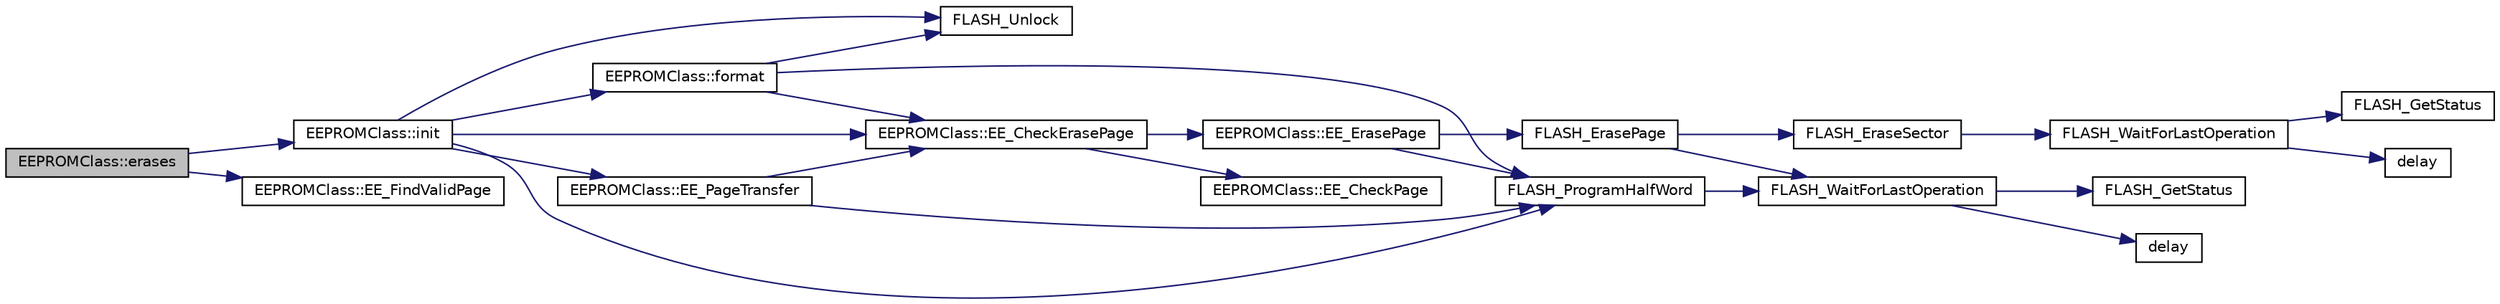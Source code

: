 digraph "EEPROMClass::erases"
{
 // INTERACTIVE_SVG=YES
  edge [fontname="Helvetica",fontsize="10",labelfontname="Helvetica",labelfontsize="10"];
  node [fontname="Helvetica",fontsize="10",shape=record];
  rankdir="LR";
  Node1 [label="EEPROMClass::erases",height=0.2,width=0.4,color="black", fillcolor="grey75", style="filled" fontcolor="black"];
  Node1 -> Node2 [color="midnightblue",fontsize="10",style="solid",fontname="Helvetica"];
  Node2 [label="EEPROMClass::init",height=0.2,width=0.4,color="black", fillcolor="white", style="filled",URL="$classEEPROMClass.html#a9e3825e66fd8112ed3768f726537c8c6"];
  Node2 -> Node3 [color="midnightblue",fontsize="10",style="solid",fontname="Helvetica"];
  Node3 [label="FLASH_Unlock",height=0.2,width=0.4,color="black", fillcolor="white", style="filled",URL="$flash__stm32_8h.html#a4084d0184bab463a1579271bf474aaef",tooltip="Unlocks the FLASH Program Erase Controller. "];
  Node2 -> Node4 [color="midnightblue",fontsize="10",style="solid",fontname="Helvetica"];
  Node4 [label="EEPROMClass::EE_CheckErasePage",height=0.2,width=0.4,color="black", fillcolor="white", style="filled",URL="$classEEPROMClass.html#a42fc5632d6e320e5c08b8acc86a144d6",tooltip="Check page for blank and erase it. "];
  Node4 -> Node5 [color="midnightblue",fontsize="10",style="solid",fontname="Helvetica"];
  Node5 [label="EEPROMClass::EE_CheckPage",height=0.2,width=0.4,color="black", fillcolor="white", style="filled",URL="$classEEPROMClass.html#a7c3abd6e5990304a54ed0d1dae724b2d",tooltip="Check page for blank. "];
  Node4 -> Node6 [color="midnightblue",fontsize="10",style="solid",fontname="Helvetica"];
  Node6 [label="EEPROMClass::EE_ErasePage",height=0.2,width=0.4,color="black", fillcolor="white", style="filled",URL="$classEEPROMClass.html#ad3725e57079ea532ce74bb4e76b211dd",tooltip="Erase page with increment erase counter (page + 2) "];
  Node6 -> Node7 [color="midnightblue",fontsize="10",style="solid",fontname="Helvetica"];
  Node7 [label="FLASH_ErasePage",height=0.2,width=0.4,color="black", fillcolor="white", style="filled",URL="$flash__stm32_8h.html#ab10d4a1c191d1d7f5b3a3b70927e6e69",tooltip="Erases a specified FLASH page. "];
  Node7 -> Node8 [color="midnightblue",fontsize="10",style="solid",fontname="Helvetica"];
  Node8 [label="FLASH_WaitForLastOperation",height=0.2,width=0.4,color="black", fillcolor="white", style="filled",URL="$flash__stm32F1_8h.html#a32f1f24182bcef29414d7b59c1669595",tooltip="Waits for a Flash operation to complete or a TIMEOUT to occur. "];
  Node8 -> Node9 [color="midnightblue",fontsize="10",style="solid",fontname="Helvetica"];
  Node9 [label="FLASH_GetStatus",height=0.2,width=0.4,color="black", fillcolor="white", style="filled",URL="$flash__stm32F1_8h.html#ac265b8d1e7ea11e44ceee28797c3debb",tooltip="Returns the FLASH Status. "];
  Node8 -> Node10 [color="midnightblue",fontsize="10",style="solid",fontname="Helvetica"];
  Node10 [label="delay",height=0.2,width=0.4,color="black", fillcolor="white", style="filled",URL="$flash__stm32F1_8h.html#a6cb8040e5f4a9a8ac17286fd20c740ae",tooltip="Inserts a time delay. "];
  Node7 -> Node11 [color="midnightblue",fontsize="10",style="solid",fontname="Helvetica"];
  Node11 [label="FLASH_EraseSector",height=0.2,width=0.4,color="black", fillcolor="white", style="filled",URL="$flash__stm32F2_8h.html#ae687b99f868242c3478fe2f070861abc",tooltip="Erases a specified FLASH Sector. "];
  Node11 -> Node12 [color="midnightblue",fontsize="10",style="solid",fontname="Helvetica"];
  Node12 [label="FLASH_WaitForLastOperation",height=0.2,width=0.4,color="black", fillcolor="white", style="filled",URL="$flash__stm32F2_8h.html#a32f1f24182bcef29414d7b59c1669595",tooltip="Waits for a Flash operation to complete or a TIMEOUT to occur. "];
  Node12 -> Node13 [color="midnightblue",fontsize="10",style="solid",fontname="Helvetica"];
  Node13 [label="FLASH_GetStatus",height=0.2,width=0.4,color="black", fillcolor="white", style="filled",URL="$flash__stm32F2_8h.html#ac265b8d1e7ea11e44ceee28797c3debb",tooltip="Returns the FLASH Status. "];
  Node12 -> Node14 [color="midnightblue",fontsize="10",style="solid",fontname="Helvetica"];
  Node14 [label="delay",height=0.2,width=0.4,color="black", fillcolor="white", style="filled",URL="$flash__stm32F2_8h.html#a6cb8040e5f4a9a8ac17286fd20c740ae",tooltip="Inserts a time delay. "];
  Node6 -> Node15 [color="midnightblue",fontsize="10",style="solid",fontname="Helvetica"];
  Node15 [label="FLASH_ProgramHalfWord",height=0.2,width=0.4,color="black", fillcolor="white", style="filled",URL="$flash__stm32_8h.html#a67623617a6efb2676988073df8b08b23",tooltip="Programs a half word at a specified address. "];
  Node15 -> Node8 [color="midnightblue",fontsize="10",style="solid",fontname="Helvetica"];
  Node2 -> Node15 [color="midnightblue",fontsize="10",style="solid",fontname="Helvetica"];
  Node2 -> Node16 [color="midnightblue",fontsize="10",style="solid",fontname="Helvetica"];
  Node16 [label="EEPROMClass::format",height=0.2,width=0.4,color="black", fillcolor="white", style="filled",URL="$classEEPROMClass.html#ac7d841bc2db8825c19444dff0a7409c5",tooltip="Erases PAGE0 and PAGE1 and writes EEPROM_VALID_PAGE / 0 header to PAGE0. "];
  Node16 -> Node3 [color="midnightblue",fontsize="10",style="solid",fontname="Helvetica"];
  Node16 -> Node4 [color="midnightblue",fontsize="10",style="solid",fontname="Helvetica"];
  Node16 -> Node15 [color="midnightblue",fontsize="10",style="solid",fontname="Helvetica"];
  Node2 -> Node17 [color="midnightblue",fontsize="10",style="solid",fontname="Helvetica"];
  Node17 [label="EEPROMClass::EE_PageTransfer",height=0.2,width=0.4,color="black", fillcolor="white", style="filled",URL="$classEEPROMClass.html#a3d12060444d8cc649f0264ce23f7bbaf",tooltip="Transfers last updated variables data from the full Page to an empty one. "];
  Node17 -> Node15 [color="midnightblue",fontsize="10",style="solid",fontname="Helvetica"];
  Node17 -> Node4 [color="midnightblue",fontsize="10",style="solid",fontname="Helvetica"];
  Node1 -> Node18 [color="midnightblue",fontsize="10",style="solid",fontname="Helvetica"];
  Node18 [label="EEPROMClass::EE_FindValidPage",height=0.2,width=0.4,color="black", fillcolor="white", style="filled",URL="$classEEPROMClass.html#ad7d38e4333b7c3fba5ccd29c1d4c01bc",tooltip="Find valid Page for write or read operation. "];
}
